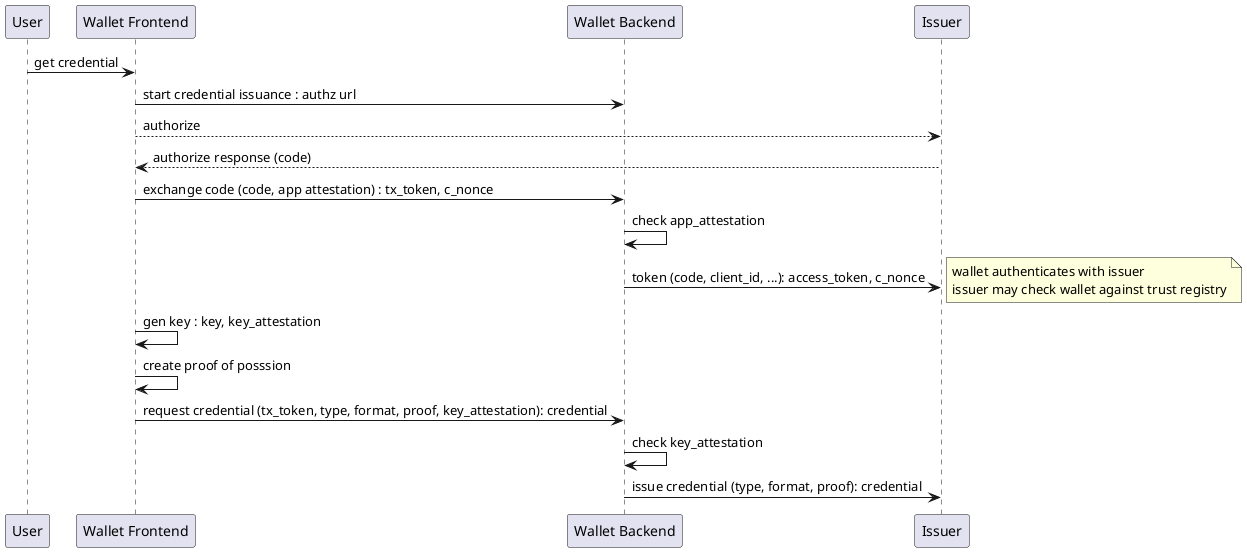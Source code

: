 @startuml
participant User as u
participant "Wallet Frontend" as w
participant "Wallet Backend" as b
participant Issuer as i

u -> w : get credential
w -> b : start credential issuance : authz url
w --> i : authorize
i --> w : authorize response (code)
w -> b : exchange code (code, app attestation) : tx_token, c_nonce
b -> b : check app_attestation
b -> i : token (code, client_id, ...): access_token, c_nonce
note right: wallet authenticates with issuer\nissuer may check wallet against trust registry
w -> w : gen key : key, key_attestation
w -> w : create proof of posssion
w -> b : request credential (tx_token, type, format, proof, key_attestation): credential
b -> b : check key_attestation
b -> i : issue credential (type, format, proof): credential
@enduml